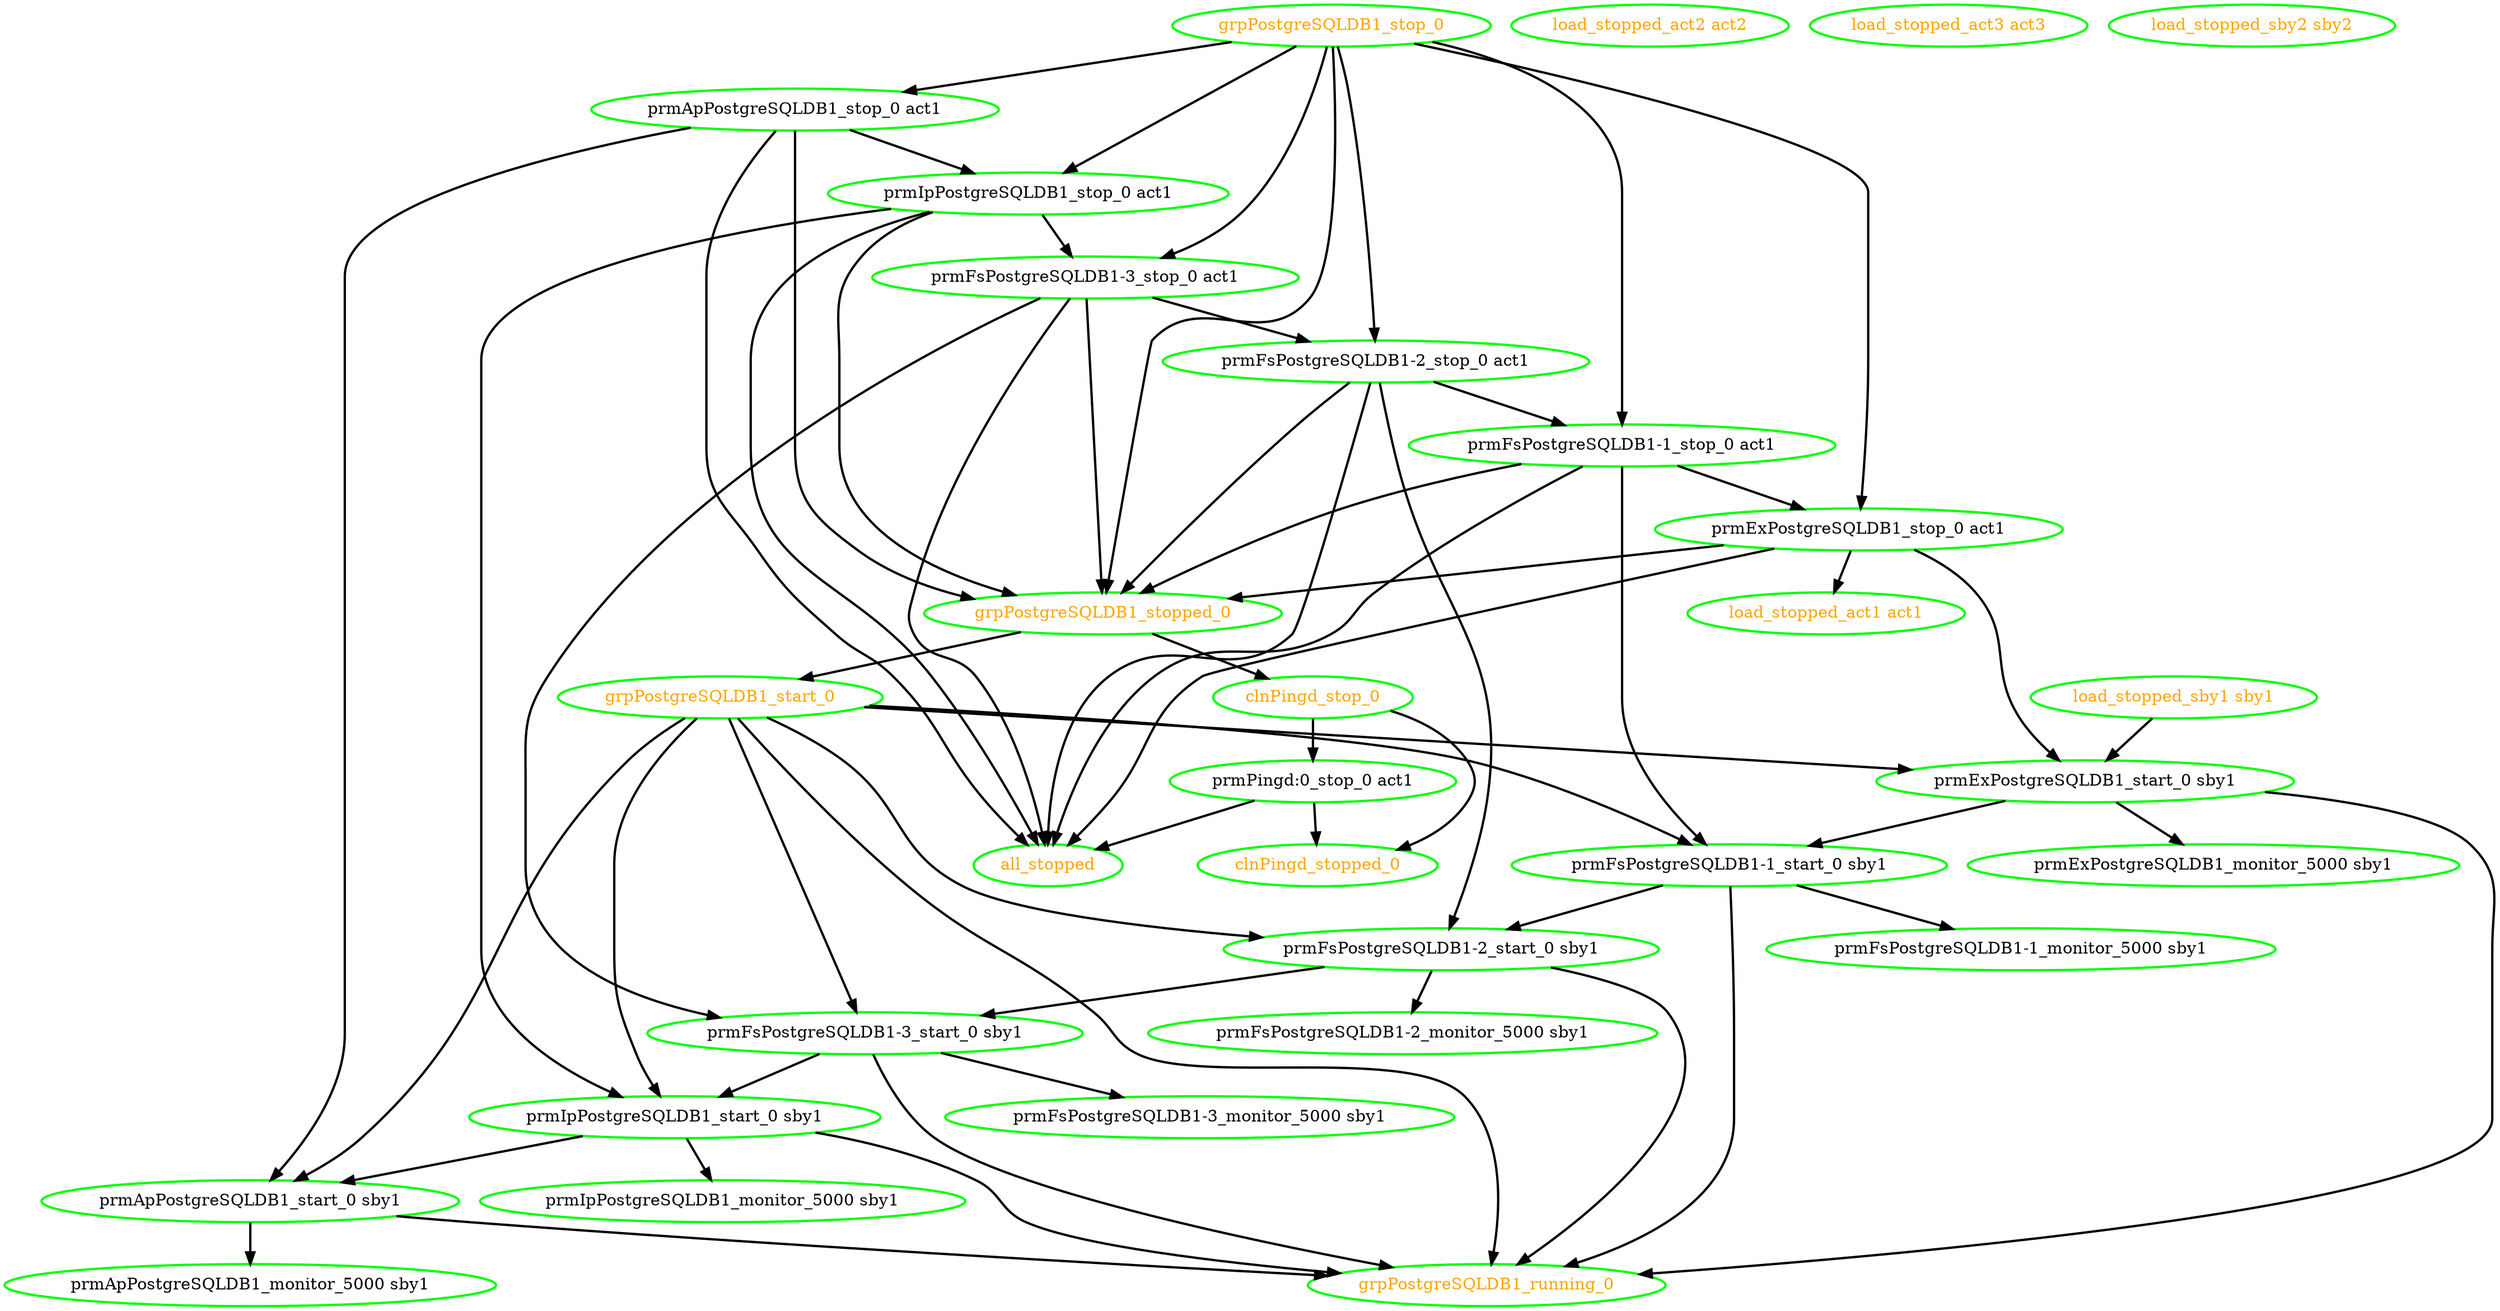 digraph "g" {
"all_stopped" [ style=bold color="green" fontcolor="orange"]
"clnPingd_stop_0" -> "clnPingd_stopped_0" [ style = bold]
"clnPingd_stop_0" -> "prmPingd:0_stop_0 act1" [ style = bold]
"clnPingd_stop_0" [ style=bold color="green" fontcolor="orange"]
"clnPingd_stopped_0" [ style=bold color="green" fontcolor="orange"]
"grpPostgreSQLDB1_running_0" [ style=bold color="green" fontcolor="orange"]
"grpPostgreSQLDB1_start_0" -> "grpPostgreSQLDB1_running_0" [ style = bold]
"grpPostgreSQLDB1_start_0" -> "prmApPostgreSQLDB1_start_0 sby1" [ style = bold]
"grpPostgreSQLDB1_start_0" -> "prmExPostgreSQLDB1_start_0 sby1" [ style = bold]
"grpPostgreSQLDB1_start_0" -> "prmFsPostgreSQLDB1-1_start_0 sby1" [ style = bold]
"grpPostgreSQLDB1_start_0" -> "prmFsPostgreSQLDB1-2_start_0 sby1" [ style = bold]
"grpPostgreSQLDB1_start_0" -> "prmFsPostgreSQLDB1-3_start_0 sby1" [ style = bold]
"grpPostgreSQLDB1_start_0" -> "prmIpPostgreSQLDB1_start_0 sby1" [ style = bold]
"grpPostgreSQLDB1_start_0" [ style=bold color="green" fontcolor="orange"]
"grpPostgreSQLDB1_stop_0" -> "grpPostgreSQLDB1_stopped_0" [ style = bold]
"grpPostgreSQLDB1_stop_0" -> "prmApPostgreSQLDB1_stop_0 act1" [ style = bold]
"grpPostgreSQLDB1_stop_0" -> "prmExPostgreSQLDB1_stop_0 act1" [ style = bold]
"grpPostgreSQLDB1_stop_0" -> "prmFsPostgreSQLDB1-1_stop_0 act1" [ style = bold]
"grpPostgreSQLDB1_stop_0" -> "prmFsPostgreSQLDB1-2_stop_0 act1" [ style = bold]
"grpPostgreSQLDB1_stop_0" -> "prmFsPostgreSQLDB1-3_stop_0 act1" [ style = bold]
"grpPostgreSQLDB1_stop_0" -> "prmIpPostgreSQLDB1_stop_0 act1" [ style = bold]
"grpPostgreSQLDB1_stop_0" [ style=bold color="green" fontcolor="orange"]
"grpPostgreSQLDB1_stopped_0" -> "clnPingd_stop_0" [ style = bold]
"grpPostgreSQLDB1_stopped_0" -> "grpPostgreSQLDB1_start_0" [ style = bold]
"grpPostgreSQLDB1_stopped_0" [ style=bold color="green" fontcolor="orange"]
"load_stopped_act1 act1" [ style=bold color="green" fontcolor="orange"]
"load_stopped_act2 act2" [ style=bold color="green" fontcolor="orange"]
"load_stopped_act3 act3" [ style=bold color="green" fontcolor="orange"]
"load_stopped_sby1 sby1" -> "prmExPostgreSQLDB1_start_0 sby1" [ style = bold]
"load_stopped_sby1 sby1" [ style=bold color="green" fontcolor="orange"]
"load_stopped_sby2 sby2" [ style=bold color="green" fontcolor="orange"]
"prmApPostgreSQLDB1_monitor_5000 sby1" [ style=bold color="green" fontcolor="black"]
"prmApPostgreSQLDB1_start_0 sby1" -> "grpPostgreSQLDB1_running_0" [ style = bold]
"prmApPostgreSQLDB1_start_0 sby1" -> "prmApPostgreSQLDB1_monitor_5000 sby1" [ style = bold]
"prmApPostgreSQLDB1_start_0 sby1" [ style=bold color="green" fontcolor="black"]
"prmApPostgreSQLDB1_stop_0 act1" -> "all_stopped" [ style = bold]
"prmApPostgreSQLDB1_stop_0 act1" -> "grpPostgreSQLDB1_stopped_0" [ style = bold]
"prmApPostgreSQLDB1_stop_0 act1" -> "prmApPostgreSQLDB1_start_0 sby1" [ style = bold]
"prmApPostgreSQLDB1_stop_0 act1" -> "prmIpPostgreSQLDB1_stop_0 act1" [ style = bold]
"prmApPostgreSQLDB1_stop_0 act1" [ style=bold color="green" fontcolor="black"]
"prmExPostgreSQLDB1_monitor_5000 sby1" [ style=bold color="green" fontcolor="black"]
"prmExPostgreSQLDB1_start_0 sby1" -> "grpPostgreSQLDB1_running_0" [ style = bold]
"prmExPostgreSQLDB1_start_0 sby1" -> "prmExPostgreSQLDB1_monitor_5000 sby1" [ style = bold]
"prmExPostgreSQLDB1_start_0 sby1" -> "prmFsPostgreSQLDB1-1_start_0 sby1" [ style = bold]
"prmExPostgreSQLDB1_start_0 sby1" [ style=bold color="green" fontcolor="black"]
"prmExPostgreSQLDB1_stop_0 act1" -> "all_stopped" [ style = bold]
"prmExPostgreSQLDB1_stop_0 act1" -> "grpPostgreSQLDB1_stopped_0" [ style = bold]
"prmExPostgreSQLDB1_stop_0 act1" -> "load_stopped_act1 act1" [ style = bold]
"prmExPostgreSQLDB1_stop_0 act1" -> "prmExPostgreSQLDB1_start_0 sby1" [ style = bold]
"prmExPostgreSQLDB1_stop_0 act1" [ style=bold color="green" fontcolor="black"]
"prmFsPostgreSQLDB1-1_monitor_5000 sby1" [ style=bold color="green" fontcolor="black"]
"prmFsPostgreSQLDB1-1_start_0 sby1" -> "grpPostgreSQLDB1_running_0" [ style = bold]
"prmFsPostgreSQLDB1-1_start_0 sby1" -> "prmFsPostgreSQLDB1-1_monitor_5000 sby1" [ style = bold]
"prmFsPostgreSQLDB1-1_start_0 sby1" -> "prmFsPostgreSQLDB1-2_start_0 sby1" [ style = bold]
"prmFsPostgreSQLDB1-1_start_0 sby1" [ style=bold color="green" fontcolor="black"]
"prmFsPostgreSQLDB1-1_stop_0 act1" -> "all_stopped" [ style = bold]
"prmFsPostgreSQLDB1-1_stop_0 act1" -> "grpPostgreSQLDB1_stopped_0" [ style = bold]
"prmFsPostgreSQLDB1-1_stop_0 act1" -> "prmExPostgreSQLDB1_stop_0 act1" [ style = bold]
"prmFsPostgreSQLDB1-1_stop_0 act1" -> "prmFsPostgreSQLDB1-1_start_0 sby1" [ style = bold]
"prmFsPostgreSQLDB1-1_stop_0 act1" [ style=bold color="green" fontcolor="black"]
"prmFsPostgreSQLDB1-2_monitor_5000 sby1" [ style=bold color="green" fontcolor="black"]
"prmFsPostgreSQLDB1-2_start_0 sby1" -> "grpPostgreSQLDB1_running_0" [ style = bold]
"prmFsPostgreSQLDB1-2_start_0 sby1" -> "prmFsPostgreSQLDB1-2_monitor_5000 sby1" [ style = bold]
"prmFsPostgreSQLDB1-2_start_0 sby1" -> "prmFsPostgreSQLDB1-3_start_0 sby1" [ style = bold]
"prmFsPostgreSQLDB1-2_start_0 sby1" [ style=bold color="green" fontcolor="black"]
"prmFsPostgreSQLDB1-2_stop_0 act1" -> "all_stopped" [ style = bold]
"prmFsPostgreSQLDB1-2_stop_0 act1" -> "grpPostgreSQLDB1_stopped_0" [ style = bold]
"prmFsPostgreSQLDB1-2_stop_0 act1" -> "prmFsPostgreSQLDB1-1_stop_0 act1" [ style = bold]
"prmFsPostgreSQLDB1-2_stop_0 act1" -> "prmFsPostgreSQLDB1-2_start_0 sby1" [ style = bold]
"prmFsPostgreSQLDB1-2_stop_0 act1" [ style=bold color="green" fontcolor="black"]
"prmFsPostgreSQLDB1-3_monitor_5000 sby1" [ style=bold color="green" fontcolor="black"]
"prmFsPostgreSQLDB1-3_start_0 sby1" -> "grpPostgreSQLDB1_running_0" [ style = bold]
"prmFsPostgreSQLDB1-3_start_0 sby1" -> "prmFsPostgreSQLDB1-3_monitor_5000 sby1" [ style = bold]
"prmFsPostgreSQLDB1-3_start_0 sby1" -> "prmIpPostgreSQLDB1_start_0 sby1" [ style = bold]
"prmFsPostgreSQLDB1-3_start_0 sby1" [ style=bold color="green" fontcolor="black"]
"prmFsPostgreSQLDB1-3_stop_0 act1" -> "all_stopped" [ style = bold]
"prmFsPostgreSQLDB1-3_stop_0 act1" -> "grpPostgreSQLDB1_stopped_0" [ style = bold]
"prmFsPostgreSQLDB1-3_stop_0 act1" -> "prmFsPostgreSQLDB1-2_stop_0 act1" [ style = bold]
"prmFsPostgreSQLDB1-3_stop_0 act1" -> "prmFsPostgreSQLDB1-3_start_0 sby1" [ style = bold]
"prmFsPostgreSQLDB1-3_stop_0 act1" [ style=bold color="green" fontcolor="black"]
"prmIpPostgreSQLDB1_monitor_5000 sby1" [ style=bold color="green" fontcolor="black"]
"prmIpPostgreSQLDB1_start_0 sby1" -> "grpPostgreSQLDB1_running_0" [ style = bold]
"prmIpPostgreSQLDB1_start_0 sby1" -> "prmApPostgreSQLDB1_start_0 sby1" [ style = bold]
"prmIpPostgreSQLDB1_start_0 sby1" -> "prmIpPostgreSQLDB1_monitor_5000 sby1" [ style = bold]
"prmIpPostgreSQLDB1_start_0 sby1" [ style=bold color="green" fontcolor="black"]
"prmIpPostgreSQLDB1_stop_0 act1" -> "all_stopped" [ style = bold]
"prmIpPostgreSQLDB1_stop_0 act1" -> "grpPostgreSQLDB1_stopped_0" [ style = bold]
"prmIpPostgreSQLDB1_stop_0 act1" -> "prmFsPostgreSQLDB1-3_stop_0 act1" [ style = bold]
"prmIpPostgreSQLDB1_stop_0 act1" -> "prmIpPostgreSQLDB1_start_0 sby1" [ style = bold]
"prmIpPostgreSQLDB1_stop_0 act1" [ style=bold color="green" fontcolor="black"]
"prmPingd:0_stop_0 act1" -> "all_stopped" [ style = bold]
"prmPingd:0_stop_0 act1" -> "clnPingd_stopped_0" [ style = bold]
"prmPingd:0_stop_0 act1" [ style=bold color="green" fontcolor="black"]
}
